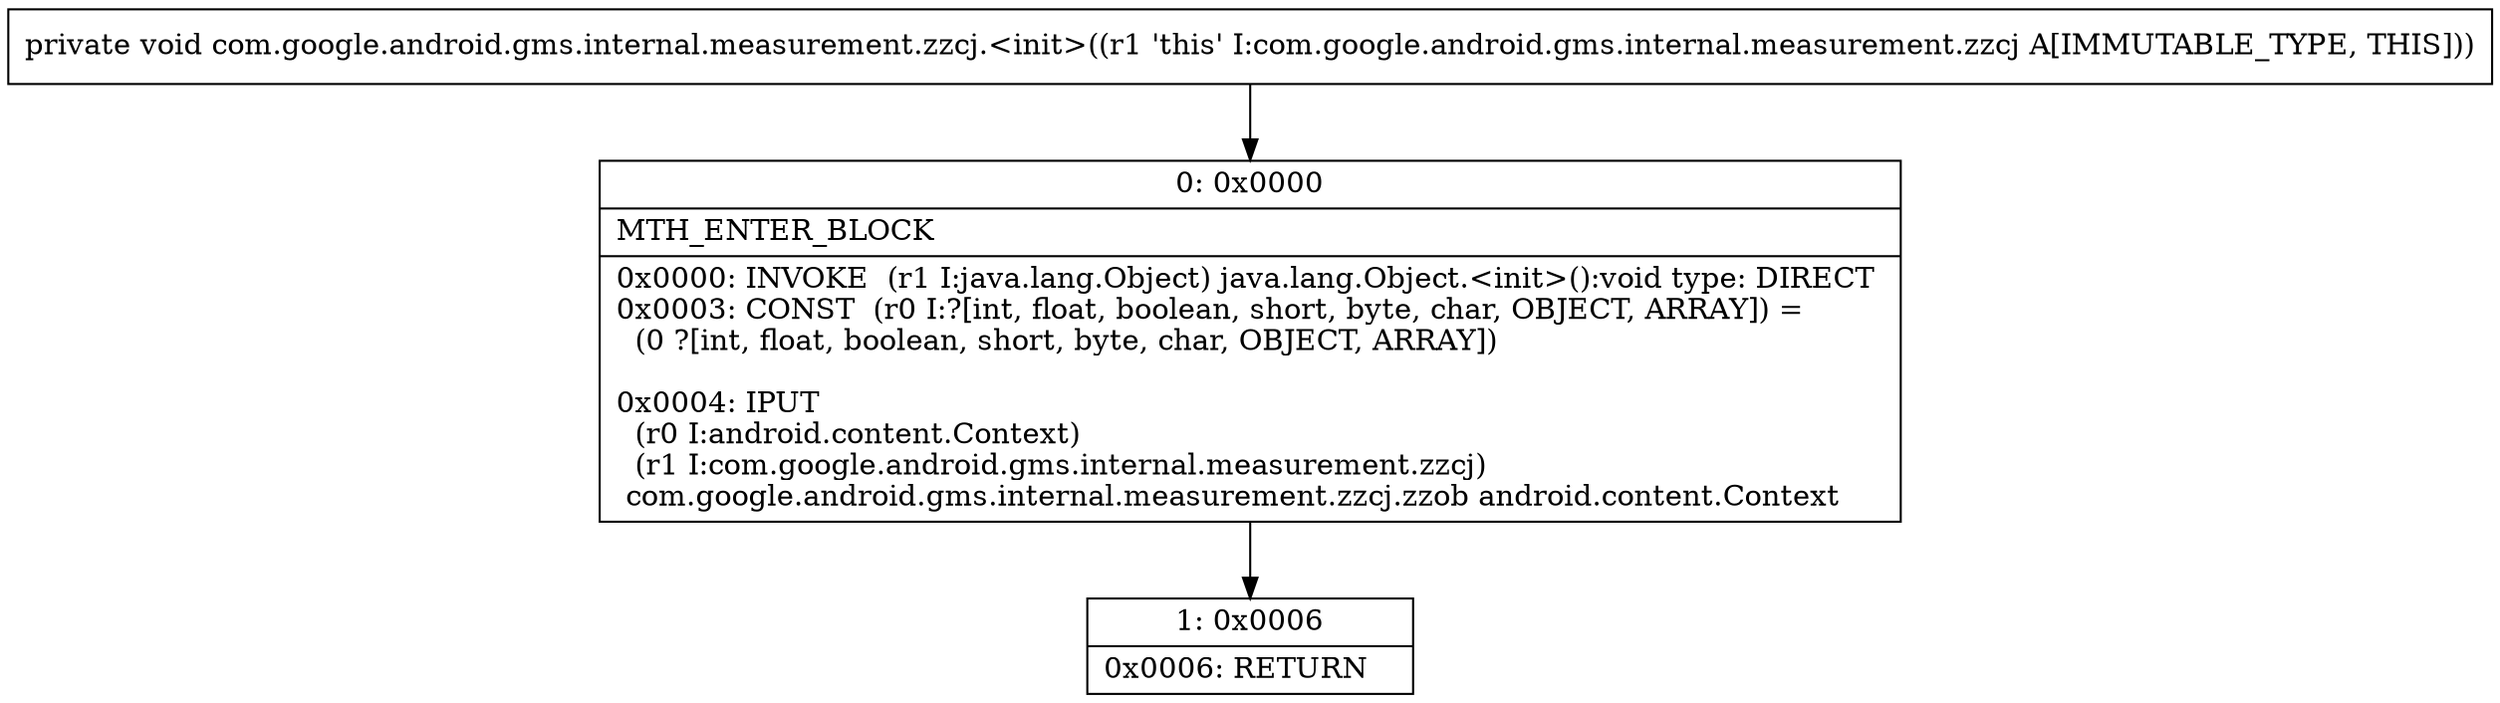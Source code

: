 digraph "CFG forcom.google.android.gms.internal.measurement.zzcj.\<init\>()V" {
Node_0 [shape=record,label="{0\:\ 0x0000|MTH_ENTER_BLOCK\l|0x0000: INVOKE  (r1 I:java.lang.Object) java.lang.Object.\<init\>():void type: DIRECT \l0x0003: CONST  (r0 I:?[int, float, boolean, short, byte, char, OBJECT, ARRAY]) = \l  (0 ?[int, float, boolean, short, byte, char, OBJECT, ARRAY])\l \l0x0004: IPUT  \l  (r0 I:android.content.Context)\l  (r1 I:com.google.android.gms.internal.measurement.zzcj)\l com.google.android.gms.internal.measurement.zzcj.zzob android.content.Context \l}"];
Node_1 [shape=record,label="{1\:\ 0x0006|0x0006: RETURN   \l}"];
MethodNode[shape=record,label="{private void com.google.android.gms.internal.measurement.zzcj.\<init\>((r1 'this' I:com.google.android.gms.internal.measurement.zzcj A[IMMUTABLE_TYPE, THIS])) }"];
MethodNode -> Node_0;
Node_0 -> Node_1;
}

